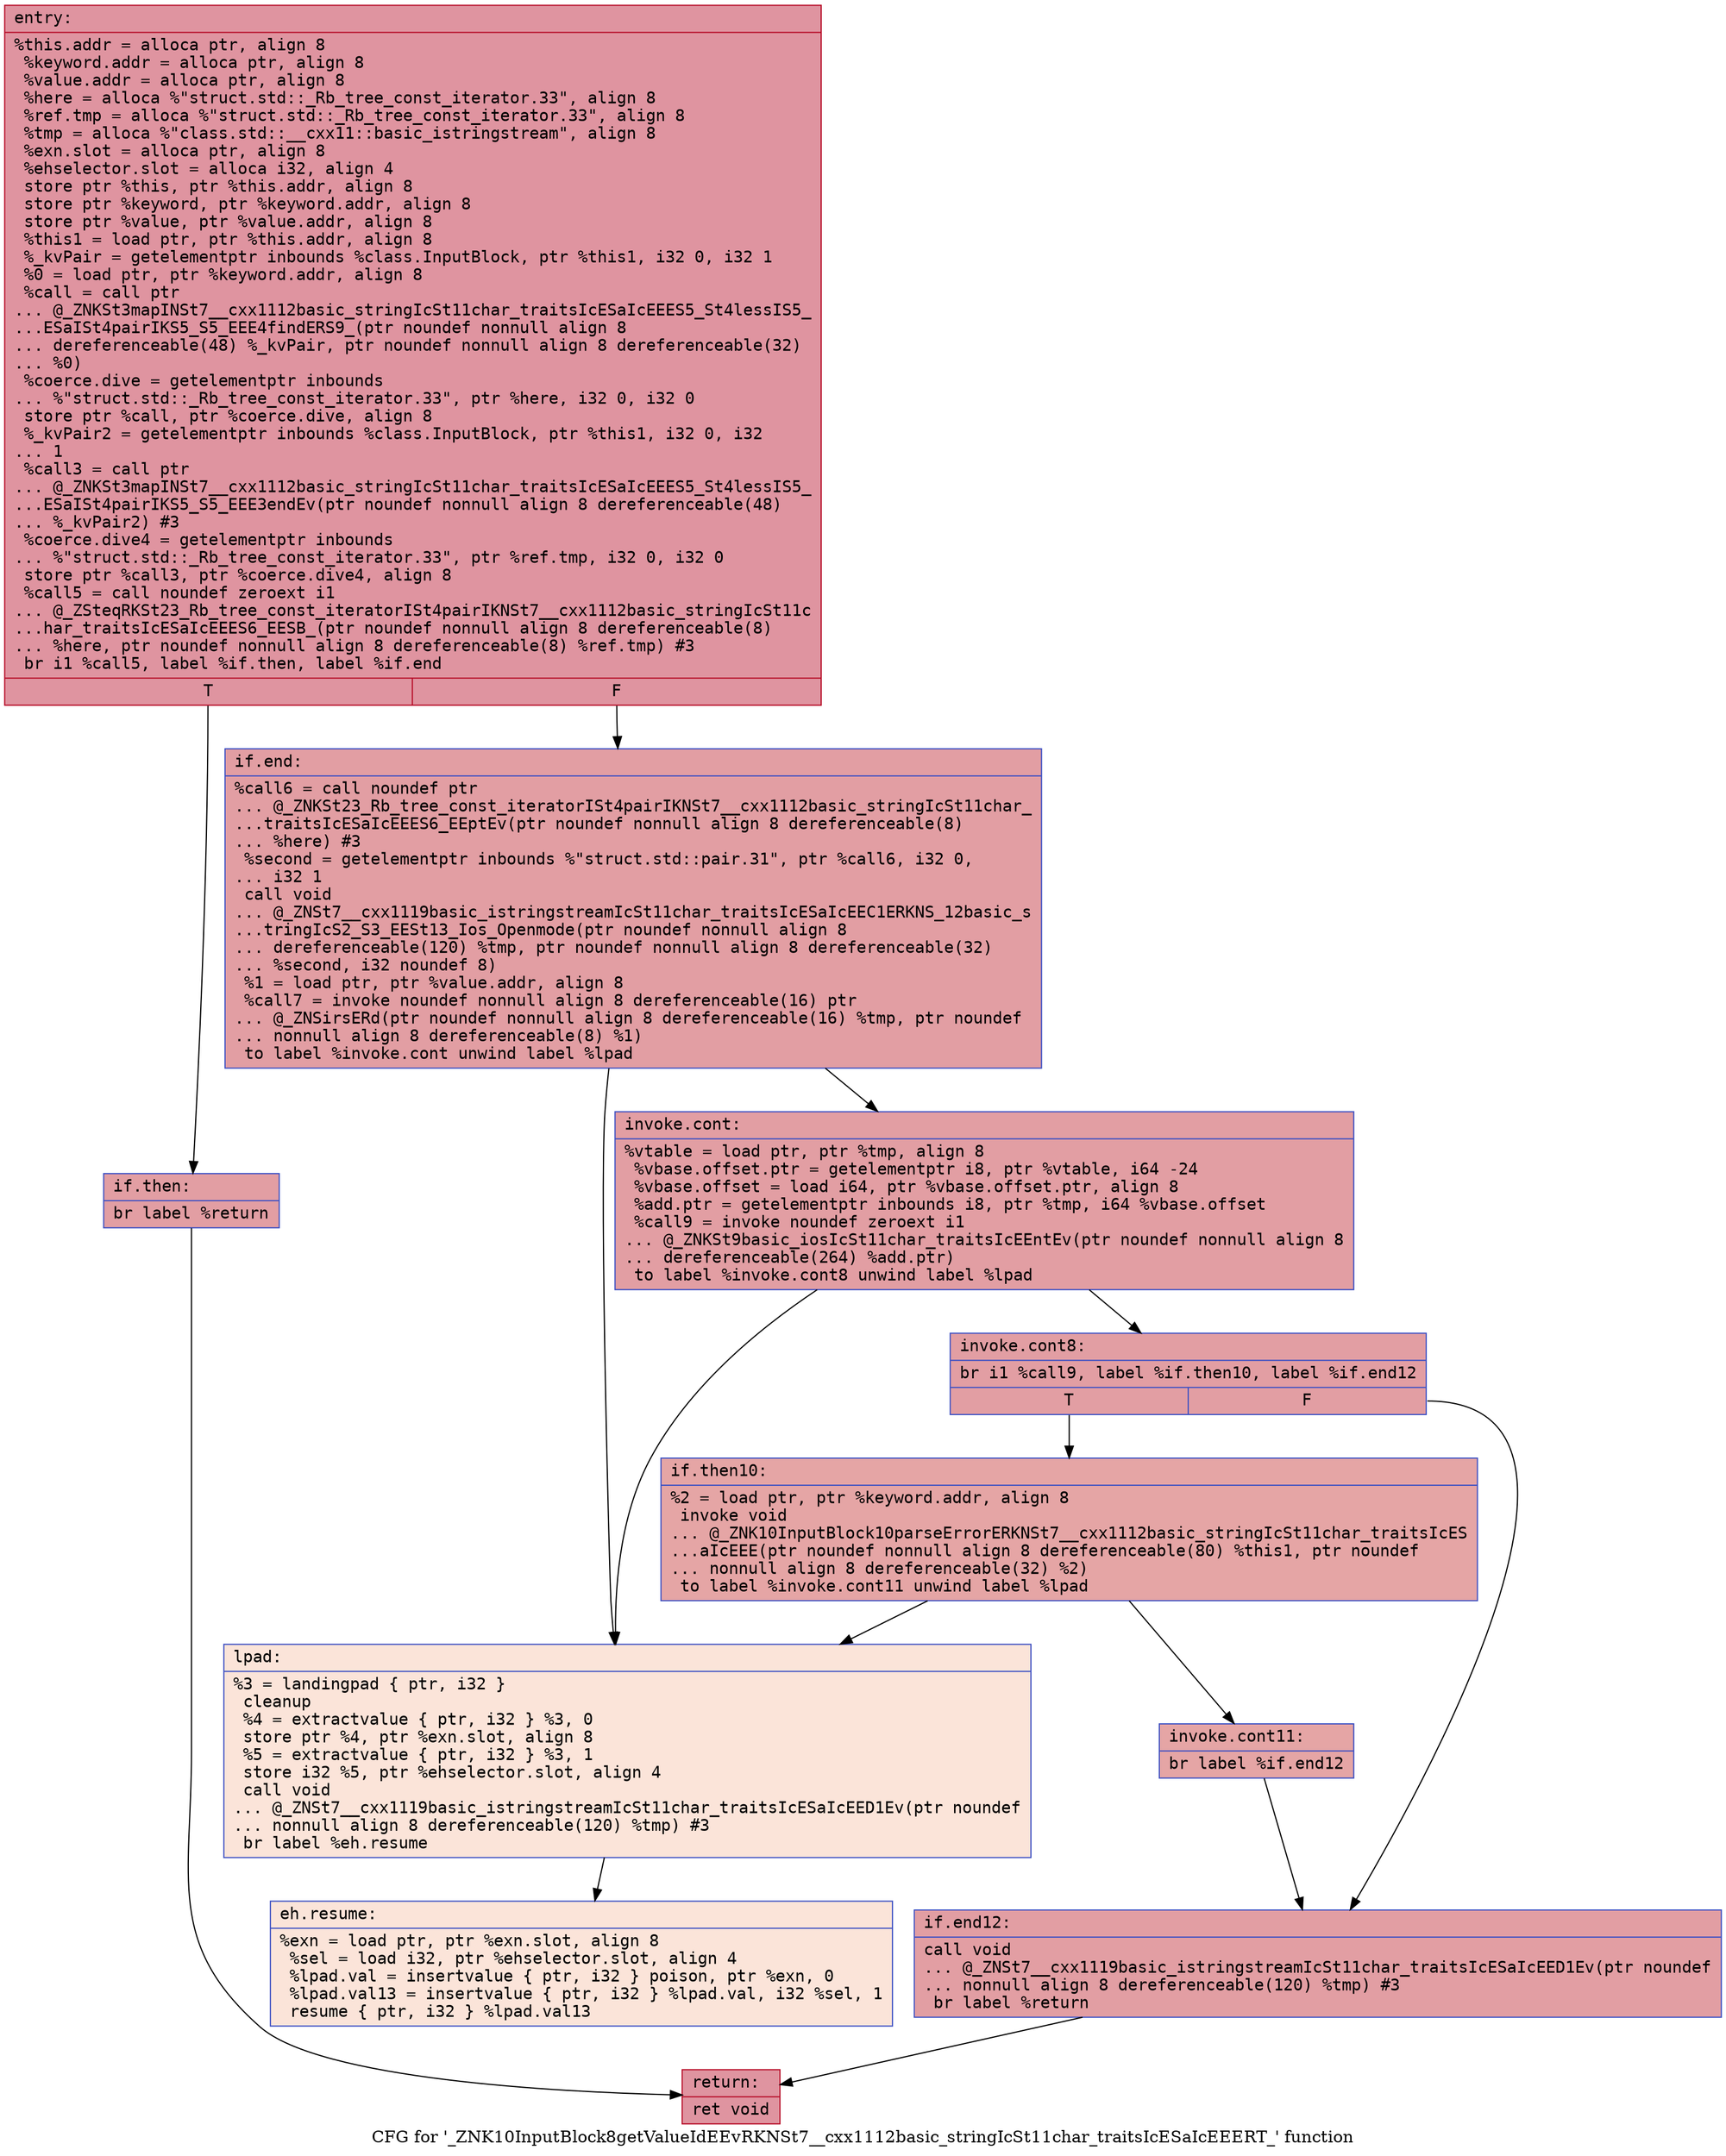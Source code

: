 digraph "CFG for '_ZNK10InputBlock8getValueIdEEvRKNSt7__cxx1112basic_stringIcSt11char_traitsIcESaIcEEERT_' function" {
	label="CFG for '_ZNK10InputBlock8getValueIdEEvRKNSt7__cxx1112basic_stringIcSt11char_traitsIcESaIcEEERT_' function";

	Node0x562c4e599160 [shape=record,color="#b70d28ff", style=filled, fillcolor="#b70d2870" fontname="Courier",label="{entry:\l|  %this.addr = alloca ptr, align 8\l  %keyword.addr = alloca ptr, align 8\l  %value.addr = alloca ptr, align 8\l  %here = alloca %\"struct.std::_Rb_tree_const_iterator.33\", align 8\l  %ref.tmp = alloca %\"struct.std::_Rb_tree_const_iterator.33\", align 8\l  %tmp = alloca %\"class.std::__cxx11::basic_istringstream\", align 8\l  %exn.slot = alloca ptr, align 8\l  %ehselector.slot = alloca i32, align 4\l  store ptr %this, ptr %this.addr, align 8\l  store ptr %keyword, ptr %keyword.addr, align 8\l  store ptr %value, ptr %value.addr, align 8\l  %this1 = load ptr, ptr %this.addr, align 8\l  %_kvPair = getelementptr inbounds %class.InputBlock, ptr %this1, i32 0, i32 1\l  %0 = load ptr, ptr %keyword.addr, align 8\l  %call = call ptr\l... @_ZNKSt3mapINSt7__cxx1112basic_stringIcSt11char_traitsIcESaIcEEES5_St4lessIS5_\l...ESaISt4pairIKS5_S5_EEE4findERS9_(ptr noundef nonnull align 8\l... dereferenceable(48) %_kvPair, ptr noundef nonnull align 8 dereferenceable(32)\l... %0)\l  %coerce.dive = getelementptr inbounds\l... %\"struct.std::_Rb_tree_const_iterator.33\", ptr %here, i32 0, i32 0\l  store ptr %call, ptr %coerce.dive, align 8\l  %_kvPair2 = getelementptr inbounds %class.InputBlock, ptr %this1, i32 0, i32\l... 1\l  %call3 = call ptr\l... @_ZNKSt3mapINSt7__cxx1112basic_stringIcSt11char_traitsIcESaIcEEES5_St4lessIS5_\l...ESaISt4pairIKS5_S5_EEE3endEv(ptr noundef nonnull align 8 dereferenceable(48)\l... %_kvPair2) #3\l  %coerce.dive4 = getelementptr inbounds\l... %\"struct.std::_Rb_tree_const_iterator.33\", ptr %ref.tmp, i32 0, i32 0\l  store ptr %call3, ptr %coerce.dive4, align 8\l  %call5 = call noundef zeroext i1\l... @_ZSteqRKSt23_Rb_tree_const_iteratorISt4pairIKNSt7__cxx1112basic_stringIcSt11c\l...har_traitsIcESaIcEEES6_EESB_(ptr noundef nonnull align 8 dereferenceable(8)\l... %here, ptr noundef nonnull align 8 dereferenceable(8) %ref.tmp) #3\l  br i1 %call5, label %if.then, label %if.end\l|{<s0>T|<s1>F}}"];
	Node0x562c4e599160:s0 -> Node0x562c4e59a4b0[tooltip="entry -> if.then\nProbability 50.00%" ];
	Node0x562c4e599160:s1 -> Node0x562c4e59a500[tooltip="entry -> if.end\nProbability 50.00%" ];
	Node0x562c4e59a4b0 [shape=record,color="#3d50c3ff", style=filled, fillcolor="#be242e70" fontname="Courier",label="{if.then:\l|  br label %return\l}"];
	Node0x562c4e59a4b0 -> Node0x562c4e59a620[tooltip="if.then -> return\nProbability 100.00%" ];
	Node0x562c4e59a500 [shape=record,color="#3d50c3ff", style=filled, fillcolor="#be242e70" fontname="Courier",label="{if.end:\l|  %call6 = call noundef ptr\l... @_ZNKSt23_Rb_tree_const_iteratorISt4pairIKNSt7__cxx1112basic_stringIcSt11char_\l...traitsIcESaIcEEES6_EEptEv(ptr noundef nonnull align 8 dereferenceable(8)\l... %here) #3\l  %second = getelementptr inbounds %\"struct.std::pair.31\", ptr %call6, i32 0,\l... i32 1\l  call void\l... @_ZNSt7__cxx1119basic_istringstreamIcSt11char_traitsIcESaIcEEC1ERKNS_12basic_s\l...tringIcS2_S3_EESt13_Ios_Openmode(ptr noundef nonnull align 8\l... dereferenceable(120) %tmp, ptr noundef nonnull align 8 dereferenceable(32)\l... %second, i32 noundef 8)\l  %1 = load ptr, ptr %value.addr, align 8\l  %call7 = invoke noundef nonnull align 8 dereferenceable(16) ptr\l... @_ZNSirsERd(ptr noundef nonnull align 8 dereferenceable(16) %tmp, ptr noundef\l... nonnull align 8 dereferenceable(8) %1)\l          to label %invoke.cont unwind label %lpad\l}"];
	Node0x562c4e59a500 -> Node0x562c4e599990[tooltip="if.end -> invoke.cont\nProbability 100.00%" ];
	Node0x562c4e59a500 -> Node0x562c4e5999e0[tooltip="if.end -> lpad\nProbability 0.00%" ];
	Node0x562c4e599990 [shape=record,color="#3d50c3ff", style=filled, fillcolor="#be242e70" fontname="Courier",label="{invoke.cont:\l|  %vtable = load ptr, ptr %tmp, align 8\l  %vbase.offset.ptr = getelementptr i8, ptr %vtable, i64 -24\l  %vbase.offset = load i64, ptr %vbase.offset.ptr, align 8\l  %add.ptr = getelementptr inbounds i8, ptr %tmp, i64 %vbase.offset\l  %call9 = invoke noundef zeroext i1\l... @_ZNKSt9basic_iosIcSt11char_traitsIcEEntEv(ptr noundef nonnull align 8\l... dereferenceable(264) %add.ptr)\l          to label %invoke.cont8 unwind label %lpad\l}"];
	Node0x562c4e599990 -> Node0x562c4e59b160[tooltip="invoke.cont -> invoke.cont8\nProbability 100.00%" ];
	Node0x562c4e599990 -> Node0x562c4e5999e0[tooltip="invoke.cont -> lpad\nProbability 0.00%" ];
	Node0x562c4e59b160 [shape=record,color="#3d50c3ff", style=filled, fillcolor="#be242e70" fontname="Courier",label="{invoke.cont8:\l|  br i1 %call9, label %if.then10, label %if.end12\l|{<s0>T|<s1>F}}"];
	Node0x562c4e59b160:s0 -> Node0x562c4e59b220[tooltip="invoke.cont8 -> if.then10\nProbability 50.00%" ];
	Node0x562c4e59b160:s1 -> Node0x562c4e59b270[tooltip="invoke.cont8 -> if.end12\nProbability 50.00%" ];
	Node0x562c4e59b220 [shape=record,color="#3d50c3ff", style=filled, fillcolor="#c5333470" fontname="Courier",label="{if.then10:\l|  %2 = load ptr, ptr %keyword.addr, align 8\l  invoke void\l... @_ZNK10InputBlock10parseErrorERKNSt7__cxx1112basic_stringIcSt11char_traitsIcES\l...aIcEEE(ptr noundef nonnull align 8 dereferenceable(80) %this1, ptr noundef\l... nonnull align 8 dereferenceable(32) %2)\l          to label %invoke.cont11 unwind label %lpad\l}"];
	Node0x562c4e59b220 -> Node0x562c4e59b420[tooltip="if.then10 -> invoke.cont11\nProbability 100.00%" ];
	Node0x562c4e59b220 -> Node0x562c4e5999e0[tooltip="if.then10 -> lpad\nProbability 0.00%" ];
	Node0x562c4e59b420 [shape=record,color="#3d50c3ff", style=filled, fillcolor="#c5333470" fontname="Courier",label="{invoke.cont11:\l|  br label %if.end12\l}"];
	Node0x562c4e59b420 -> Node0x562c4e59b270[tooltip="invoke.cont11 -> if.end12\nProbability 100.00%" ];
	Node0x562c4e5999e0 [shape=record,color="#3d50c3ff", style=filled, fillcolor="#f5c1a970" fontname="Courier",label="{lpad:\l|  %3 = landingpad \{ ptr, i32 \}\l          cleanup\l  %4 = extractvalue \{ ptr, i32 \} %3, 0\l  store ptr %4, ptr %exn.slot, align 8\l  %5 = extractvalue \{ ptr, i32 \} %3, 1\l  store i32 %5, ptr %ehselector.slot, align 4\l  call void\l... @_ZNSt7__cxx1119basic_istringstreamIcSt11char_traitsIcESaIcEED1Ev(ptr noundef\l... nonnull align 8 dereferenceable(120) %tmp) #3\l  br label %eh.resume\l}"];
	Node0x562c4e5999e0 -> Node0x562c4e59b980[tooltip="lpad -> eh.resume\nProbability 100.00%" ];
	Node0x562c4e59b270 [shape=record,color="#3d50c3ff", style=filled, fillcolor="#be242e70" fontname="Courier",label="{if.end12:\l|  call void\l... @_ZNSt7__cxx1119basic_istringstreamIcSt11char_traitsIcESaIcEED1Ev(ptr noundef\l... nonnull align 8 dereferenceable(120) %tmp) #3\l  br label %return\l}"];
	Node0x562c4e59b270 -> Node0x562c4e59a620[tooltip="if.end12 -> return\nProbability 100.00%" ];
	Node0x562c4e59a620 [shape=record,color="#b70d28ff", style=filled, fillcolor="#b70d2870" fontname="Courier",label="{return:\l|  ret void\l}"];
	Node0x562c4e59b980 [shape=record,color="#3d50c3ff", style=filled, fillcolor="#f5c1a970" fontname="Courier",label="{eh.resume:\l|  %exn = load ptr, ptr %exn.slot, align 8\l  %sel = load i32, ptr %ehselector.slot, align 4\l  %lpad.val = insertvalue \{ ptr, i32 \} poison, ptr %exn, 0\l  %lpad.val13 = insertvalue \{ ptr, i32 \} %lpad.val, i32 %sel, 1\l  resume \{ ptr, i32 \} %lpad.val13\l}"];
}
